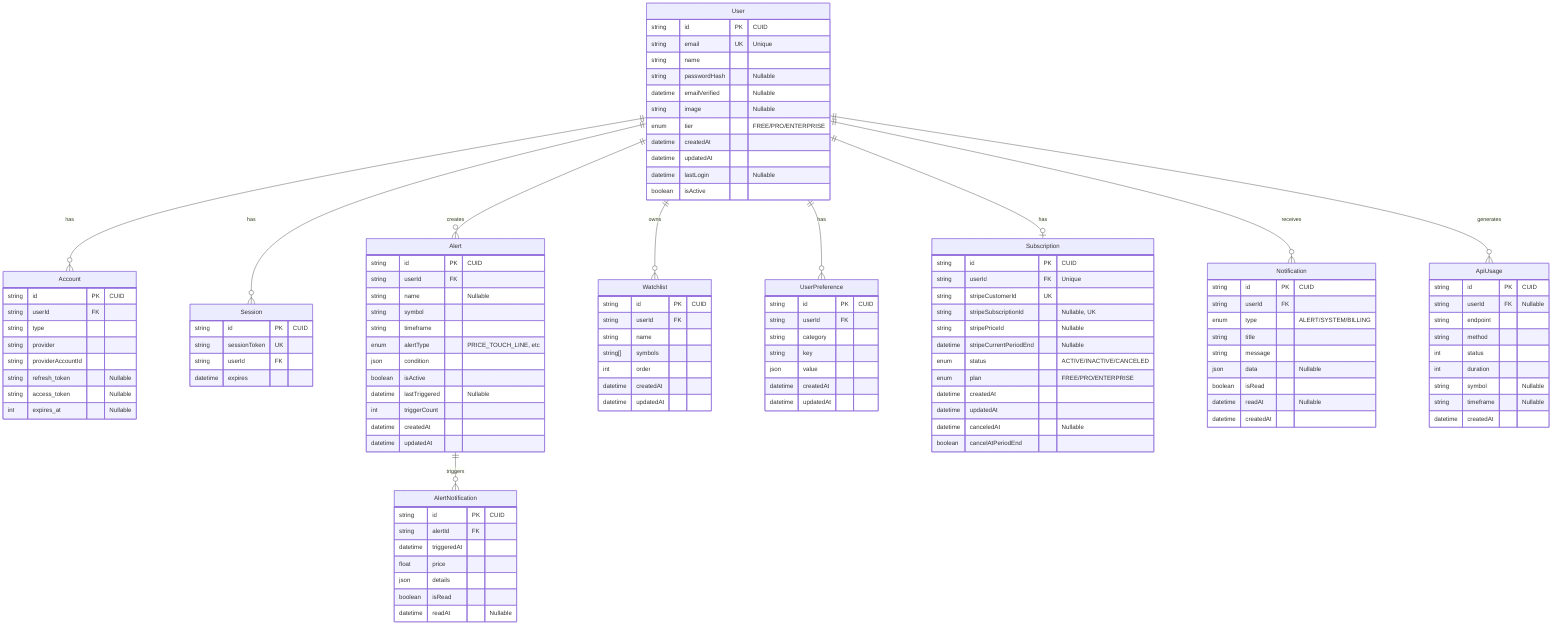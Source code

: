 erDiagram
    User ||--o{ Account : "has"
    User ||--o{ Session : "has"
    User ||--o{ Alert : "creates"
    User ||--o{ Watchlist : "owns"
    User ||--o{ UserPreference : "has"
    User ||--o| Subscription : "has"
    User ||--o{ Notification : "receives"
    User ||--o{ ApiUsage : "generates"
    Alert ||--o{ AlertNotification : "triggers"
    
    User {
        string id PK "CUID"
        string email UK "Unique"
        string name
        string passwordHash "Nullable"
        datetime emailVerified "Nullable"
        string image "Nullable"
        enum tier "FREE/PRO/ENTERPRISE"
        datetime createdAt
        datetime updatedAt
        datetime lastLogin "Nullable"
        boolean isActive
    }
    
    Account {
        string id PK "CUID"
        string userId FK
        string type
        string provider
        string providerAccountId
        string refresh_token "Nullable"
        string access_token "Nullable"
        int expires_at "Nullable"
    }
    
    Session {
        string id PK "CUID"
        string sessionToken UK
        string userId FK
        datetime expires
    }
    
    Alert {
        string id PK "CUID"
        string userId FK
        string name "Nullable"
        string symbol
        string timeframe
        enum alertType "PRICE_TOUCH_LINE, etc"
        json condition
        boolean isActive
        datetime lastTriggered "Nullable"
        int triggerCount
        datetime createdAt
        datetime updatedAt
    }
    
    AlertNotification {
        string id PK "CUID"
        string alertId FK
        datetime triggeredAt
        float price
        json details
        boolean isRead
        datetime readAt "Nullable"
    }
    
    Watchlist {
        string id PK "CUID"
        string userId FK
        string name
        string[] symbols
        int order
        datetime createdAt
        datetime updatedAt
    }
    
    UserPreference {
        string id PK "CUID"
        string userId FK
        string category
        string key
        json value
        datetime createdAt
        datetime updatedAt
    }
    
    Subscription {
        string id PK "CUID"
        string userId FK "Unique"
        string stripeCustomerId UK
        string stripeSubscriptionId "Nullable, UK"
        string stripePriceId "Nullable"
        datetime stripeCurrentPeriodEnd "Nullable"
        enum status "ACTIVE/INACTIVE/CANCELED"
        enum plan "FREE/PRO/ENTERPRISE"
        datetime createdAt
        datetime updatedAt
        datetime canceledAt "Nullable"
        boolean cancelAtPeriodEnd
    }
    
    Notification {
        string id PK "CUID"
        string userId FK
        enum type "ALERT/SYSTEM/BILLING"
        string title
        string message
        json data "Nullable"
        boolean isRead
        datetime readAt "Nullable"
        datetime createdAt
    }
    
    ApiUsage {
        string id PK "CUID"
        string userId FK "Nullable"
        string endpoint
        string method
        int status
        int duration
        string symbol "Nullable"
        string timeframe "Nullable"
        datetime createdAt
    }
